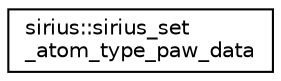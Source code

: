 digraph "Graphical Class Hierarchy"
{
 // INTERACTIVE_SVG=YES
  edge [fontname="Helvetica",fontsize="10",labelfontname="Helvetica",labelfontsize="10"];
  node [fontname="Helvetica",fontsize="10",shape=record];
  rankdir="LR";
  Node1 [label="sirius::sirius_set\l_atom_type_paw_data",height=0.2,width=0.4,color="black", fillcolor="white", style="filled",URL="$interfacesirius_1_1sirius__set__atom__type__paw__data.html"];
}
